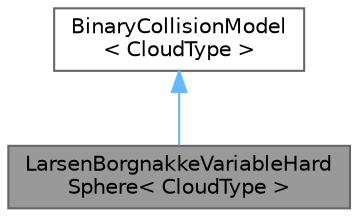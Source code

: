 digraph "LarsenBorgnakkeVariableHardSphere&lt; CloudType &gt;"
{
 // LATEX_PDF_SIZE
  bgcolor="transparent";
  edge [fontname=Helvetica,fontsize=10,labelfontname=Helvetica,labelfontsize=10];
  node [fontname=Helvetica,fontsize=10,shape=box,height=0.2,width=0.4];
  Node1 [id="Node000001",label="LarsenBorgnakkeVariableHard\lSphere\< CloudType \>",height=0.2,width=0.4,color="gray40", fillcolor="grey60", style="filled", fontcolor="black",tooltip="Variable Hard Sphere BinaryCollision Model with Larsen Borgnakke internal energy redistribution...."];
  Node2 -> Node1 [id="edge1_Node000001_Node000002",dir="back",color="steelblue1",style="solid",tooltip=" "];
  Node2 [id="Node000002",label="BinaryCollisionModel\l\< CloudType \>",height=0.2,width=0.4,color="gray40", fillcolor="white", style="filled",URL="$classFoam_1_1BinaryCollisionModel.html",tooltip="Templated DSMC particle collision class."];
}
